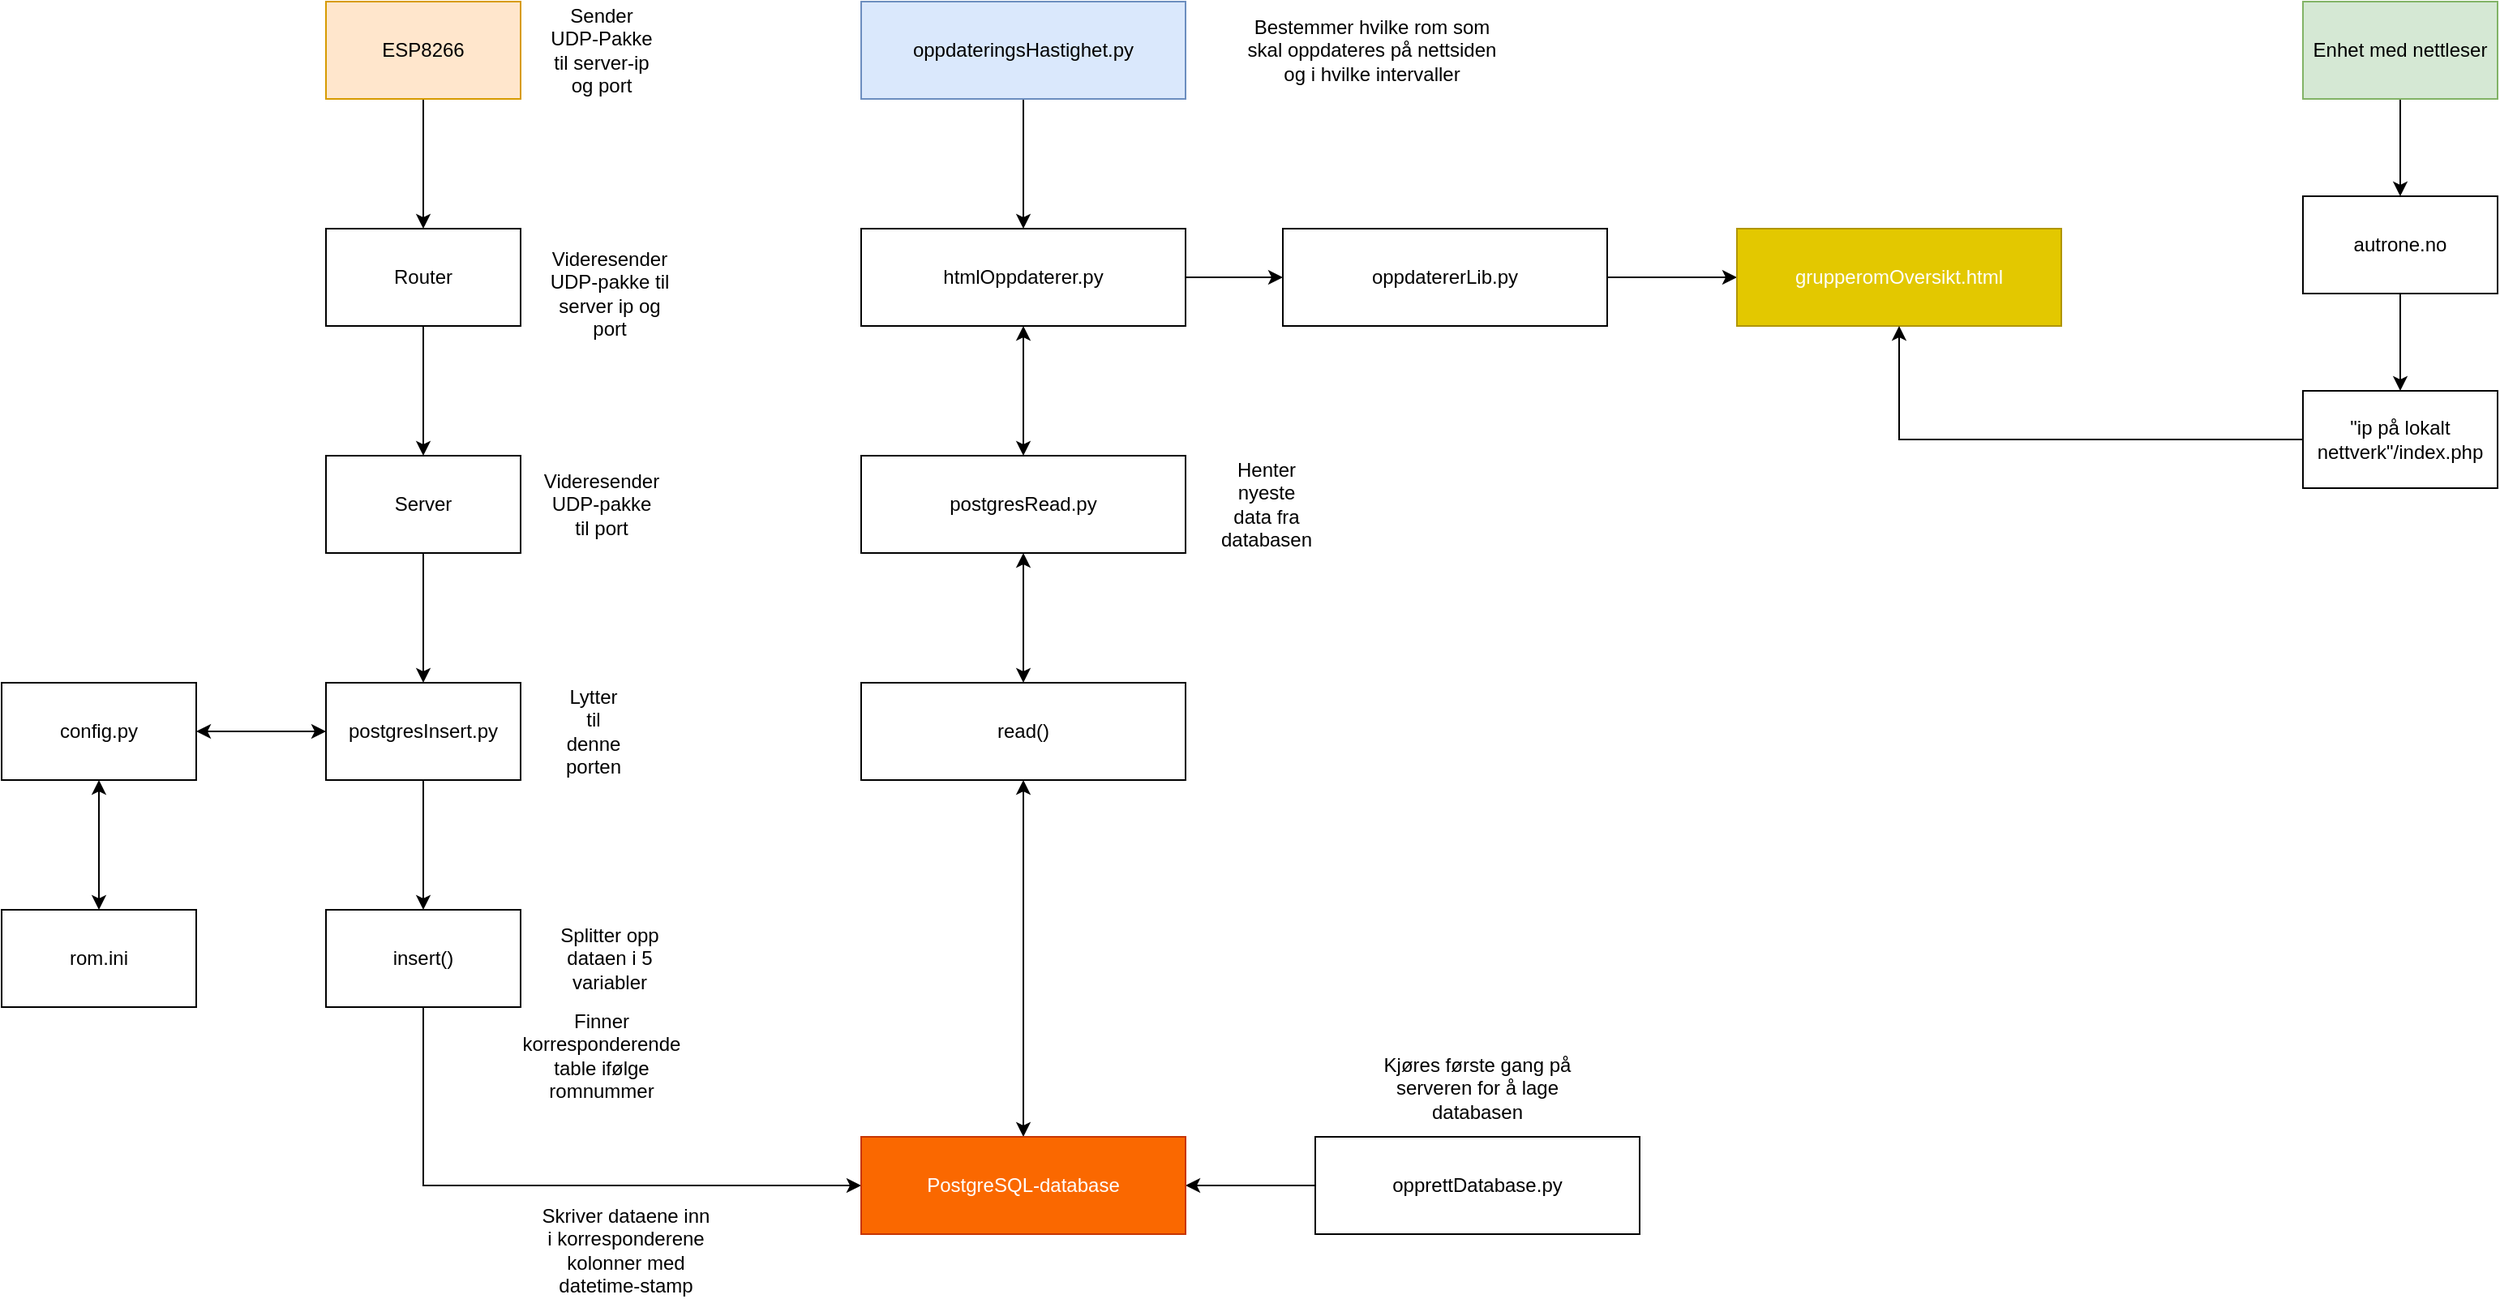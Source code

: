 <mxfile version="10.6.7" type="device"><diagram name="Page-1" id="c7558073-3199-34d8-9f00-42111426c3f3"><mxGraphModel dx="1744" dy="551" grid="1" gridSize="10" guides="1" tooltips="1" connect="1" arrows="1" fold="1" page="1" pageScale="1" pageWidth="826" pageHeight="1169" background="#ffffff" math="0" shadow="0"><root><mxCell id="0"/><mxCell id="1" parent="0"/><mxCell id="VUN-q6pjiOJLbm9P_wCo-147" value="" style="edgeStyle=orthogonalEdgeStyle;rounded=0;orthogonalLoop=1;jettySize=auto;html=1;" edge="1" parent="1" source="VUN-q6pjiOJLbm9P_wCo-96" target="VUN-q6pjiOJLbm9P_wCo-146"><mxGeometry relative="1" as="geometry"/></mxCell><mxCell id="VUN-q6pjiOJLbm9P_wCo-96" value="ESP8266&lt;br&gt;" style="rounded=0;whiteSpace=wrap;html=1;fillColor=#ffe6cc;strokeColor=#d79b00;" vertex="1" parent="1"><mxGeometry x="20" y="20" width="120" height="60" as="geometry"/></mxCell><mxCell id="VUN-q6pjiOJLbm9P_wCo-149" value="" style="edgeStyle=orthogonalEdgeStyle;rounded=0;orthogonalLoop=1;jettySize=auto;html=1;" edge="1" parent="1" source="VUN-q6pjiOJLbm9P_wCo-146" target="VUN-q6pjiOJLbm9P_wCo-148"><mxGeometry relative="1" as="geometry"/></mxCell><mxCell id="VUN-q6pjiOJLbm9P_wCo-146" value="Router&lt;br&gt;" style="rounded=0;whiteSpace=wrap;html=1;" vertex="1" parent="1"><mxGeometry x="20" y="160" width="120" height="60" as="geometry"/></mxCell><mxCell id="VUN-q6pjiOJLbm9P_wCo-153" value="" style="edgeStyle=orthogonalEdgeStyle;rounded=0;orthogonalLoop=1;jettySize=auto;html=1;" edge="1" parent="1" source="VUN-q6pjiOJLbm9P_wCo-148" target="VUN-q6pjiOJLbm9P_wCo-152"><mxGeometry relative="1" as="geometry"/></mxCell><mxCell id="VUN-q6pjiOJLbm9P_wCo-148" value="Server" style="rounded=0;whiteSpace=wrap;html=1;" vertex="1" parent="1"><mxGeometry x="20" y="300" width="120" height="60" as="geometry"/></mxCell><mxCell id="VUN-q6pjiOJLbm9P_wCo-155" value="" style="edgeStyle=orthogonalEdgeStyle;rounded=0;orthogonalLoop=1;jettySize=auto;html=1;" edge="1" parent="1" source="VUN-q6pjiOJLbm9P_wCo-152" target="VUN-q6pjiOJLbm9P_wCo-154"><mxGeometry relative="1" as="geometry"/></mxCell><mxCell id="VUN-q6pjiOJLbm9P_wCo-164" value="" style="edgeStyle=orthogonalEdgeStyle;rounded=0;orthogonalLoop=1;jettySize=auto;html=1;startArrow=classic;startFill=1;" edge="1" parent="1" source="VUN-q6pjiOJLbm9P_wCo-152" target="VUN-q6pjiOJLbm9P_wCo-163"><mxGeometry relative="1" as="geometry"/></mxCell><mxCell id="VUN-q6pjiOJLbm9P_wCo-152" value="postgresInsert.py&lt;br&gt;" style="rounded=0;whiteSpace=wrap;html=1;" vertex="1" parent="1"><mxGeometry x="20" y="440" width="120" height="60" as="geometry"/></mxCell><mxCell id="VUN-q6pjiOJLbm9P_wCo-166" value="" style="edgeStyle=orthogonalEdgeStyle;rounded=0;orthogonalLoop=1;jettySize=auto;html=1;endArrow=classic;endFill=1;startArrow=classic;startFill=1;" edge="1" parent="1" source="VUN-q6pjiOJLbm9P_wCo-163" target="VUN-q6pjiOJLbm9P_wCo-165"><mxGeometry relative="1" as="geometry"/></mxCell><mxCell id="VUN-q6pjiOJLbm9P_wCo-163" value="config.py" style="rounded=0;whiteSpace=wrap;html=1;" vertex="1" parent="1"><mxGeometry x="-180" y="440" width="120" height="60" as="geometry"/></mxCell><mxCell id="VUN-q6pjiOJLbm9P_wCo-165" value="rom.ini" style="rounded=0;whiteSpace=wrap;html=1;" vertex="1" parent="1"><mxGeometry x="-180" y="580" width="120" height="60" as="geometry"/></mxCell><mxCell id="VUN-q6pjiOJLbm9P_wCo-161" value="" style="edgeStyle=orthogonalEdgeStyle;rounded=0;orthogonalLoop=1;jettySize=auto;html=1;entryX=0;entryY=0.5;entryDx=0;entryDy=0;" edge="1" parent="1" source="VUN-q6pjiOJLbm9P_wCo-154" target="VUN-q6pjiOJLbm9P_wCo-139"><mxGeometry relative="1" as="geometry"><mxPoint x="380" y="750" as="targetPoint"/><Array as="points"><mxPoint x="80" y="750"/></Array></mxGeometry></mxCell><mxCell id="VUN-q6pjiOJLbm9P_wCo-154" value="insert()" style="rounded=0;whiteSpace=wrap;html=1;" vertex="1" parent="1"><mxGeometry x="20" y="580" width="120" height="60" as="geometry"/></mxCell><mxCell id="VUN-q6pjiOJLbm9P_wCo-98" value="Sender UDP-Pakke til server-ip og port&lt;br&gt;" style="text;html=1;strokeColor=none;fillColor=none;align=center;verticalAlign=middle;whiteSpace=wrap;rounded=0;" vertex="1" parent="1"><mxGeometry x="155" y="40" width="70" height="20" as="geometry"/></mxCell><mxCell id="VUN-q6pjiOJLbm9P_wCo-101" value="Videresender UDP-pakke til server ip og port" style="text;html=1;strokeColor=none;fillColor=none;align=center;verticalAlign=middle;whiteSpace=wrap;rounded=0;" vertex="1" parent="1"><mxGeometry x="155" y="190" width="80" height="20" as="geometry"/></mxCell><mxCell id="VUN-q6pjiOJLbm9P_wCo-105" value="Videresender UDP-pakke til port" style="text;html=1;strokeColor=none;fillColor=none;align=center;verticalAlign=middle;whiteSpace=wrap;rounded=0;" vertex="1" parent="1"><mxGeometry x="170" y="320" width="40" height="20" as="geometry"/></mxCell><mxCell id="VUN-q6pjiOJLbm9P_wCo-107" value="Lytter til denne porten" style="text;html=1;strokeColor=none;fillColor=none;align=center;verticalAlign=middle;whiteSpace=wrap;rounded=0;" vertex="1" parent="1"><mxGeometry x="165" y="460" width="40" height="20" as="geometry"/></mxCell><mxCell id="VUN-q6pjiOJLbm9P_wCo-109" value="Splitter opp dataen i 5 variabler" style="text;html=1;strokeColor=none;fillColor=none;align=center;verticalAlign=middle;whiteSpace=wrap;rounded=0;" vertex="1" parent="1"><mxGeometry x="150" y="600" width="90" height="20" as="geometry"/></mxCell><mxCell id="VUN-q6pjiOJLbm9P_wCo-111" value="Finner korresponderende table ifølge romnummer&lt;br&gt;" style="text;html=1;strokeColor=none;fillColor=none;align=center;verticalAlign=middle;whiteSpace=wrap;rounded=0;" vertex="1" parent="1"><mxGeometry x="170" y="660" width="40" height="20" as="geometry"/></mxCell><mxCell id="VUN-q6pjiOJLbm9P_wCo-115" value="Skriver dataene inn i korresponderene kolonner med datetime-stamp&lt;br&gt;" style="text;html=1;strokeColor=none;fillColor=none;align=center;verticalAlign=middle;whiteSpace=wrap;rounded=0;" vertex="1" parent="1"><mxGeometry x="150" y="780" width="110" height="20" as="geometry"/></mxCell><mxCell id="VUN-q6pjiOJLbm9P_wCo-128" value="" style="edgeStyle=orthogonalEdgeStyle;rounded=0;orthogonalLoop=1;jettySize=auto;html=1;" edge="1" parent="1" source="VUN-q6pjiOJLbm9P_wCo-125" target="VUN-q6pjiOJLbm9P_wCo-127"><mxGeometry relative="1" as="geometry"/></mxCell><mxCell id="VUN-q6pjiOJLbm9P_wCo-125" value="oppdateringsHastighet.py" style="rounded=0;whiteSpace=wrap;html=1;fillColor=#dae8fc;strokeColor=#6c8ebf;" vertex="1" parent="1"><mxGeometry x="350" y="20" width="200" height="60" as="geometry"/></mxCell><mxCell id="VUN-q6pjiOJLbm9P_wCo-130" value="" style="edgeStyle=orthogonalEdgeStyle;rounded=0;orthogonalLoop=1;jettySize=auto;html=1;startArrow=none;startFill=0;" edge="1" parent="1" source="VUN-q6pjiOJLbm9P_wCo-127" target="VUN-q6pjiOJLbm9P_wCo-129"><mxGeometry relative="1" as="geometry"/></mxCell><mxCell id="VUN-q6pjiOJLbm9P_wCo-134" value="" style="edgeStyle=orthogonalEdgeStyle;rounded=0;orthogonalLoop=1;jettySize=auto;html=1;startArrow=classic;startFill=1;" edge="1" parent="1" source="VUN-q6pjiOJLbm9P_wCo-127" target="VUN-q6pjiOJLbm9P_wCo-133"><mxGeometry relative="1" as="geometry"/></mxCell><mxCell id="VUN-q6pjiOJLbm9P_wCo-127" value="htmlOppdaterer.py" style="rounded=0;whiteSpace=wrap;html=1;" vertex="1" parent="1"><mxGeometry x="350" y="160" width="200" height="60" as="geometry"/></mxCell><mxCell id="VUN-q6pjiOJLbm9P_wCo-136" value="" style="edgeStyle=orthogonalEdgeStyle;rounded=0;orthogonalLoop=1;jettySize=auto;html=1;startArrow=classic;startFill=1;" edge="1" parent="1" source="VUN-q6pjiOJLbm9P_wCo-133" target="VUN-q6pjiOJLbm9P_wCo-135"><mxGeometry relative="1" as="geometry"/></mxCell><mxCell id="VUN-q6pjiOJLbm9P_wCo-133" value="postgresRead.py&lt;br&gt;" style="rounded=0;whiteSpace=wrap;html=1;" vertex="1" parent="1"><mxGeometry x="350" y="300" width="200" height="60" as="geometry"/></mxCell><mxCell id="VUN-q6pjiOJLbm9P_wCo-138" value="" style="edgeStyle=orthogonalEdgeStyle;rounded=0;orthogonalLoop=1;jettySize=auto;html=1;startArrow=classic;startFill=1;" edge="1" parent="1" source="VUN-q6pjiOJLbm9P_wCo-135" target="VUN-q6pjiOJLbm9P_wCo-139"><mxGeometry relative="1" as="geometry"><mxPoint x="450" y="580" as="targetPoint"/></mxGeometry></mxCell><mxCell id="VUN-q6pjiOJLbm9P_wCo-135" value="read()&lt;br&gt;" style="rounded=0;whiteSpace=wrap;html=1;" vertex="1" parent="1"><mxGeometry x="350" y="440" width="200" height="60" as="geometry"/></mxCell><mxCell id="VUN-q6pjiOJLbm9P_wCo-183" value="" style="edgeStyle=orthogonalEdgeStyle;rounded=0;orthogonalLoop=1;jettySize=auto;html=1;startArrow=classic;startFill=1;endArrow=none;endFill=0;" edge="1" parent="1" source="VUN-q6pjiOJLbm9P_wCo-139" target="VUN-q6pjiOJLbm9P_wCo-182"><mxGeometry relative="1" as="geometry"/></mxCell><mxCell id="VUN-q6pjiOJLbm9P_wCo-139" value="PostgreSQL-database" style="rounded=0;whiteSpace=wrap;html=1;fillColor=#fa6800;strokeColor=#C73500;fontColor=#ffffff;" vertex="1" parent="1"><mxGeometry x="350" y="720" width="200" height="60" as="geometry"/></mxCell><mxCell id="VUN-q6pjiOJLbm9P_wCo-182" value="opprettDatabase.py" style="rounded=0;whiteSpace=wrap;html=1;" vertex="1" parent="1"><mxGeometry x="630" y="720" width="200" height="60" as="geometry"/></mxCell><mxCell id="VUN-q6pjiOJLbm9P_wCo-169" value="" style="edgeStyle=orthogonalEdgeStyle;rounded=0;orthogonalLoop=1;jettySize=auto;html=1;startArrow=none;startFill=0;endArrow=classic;endFill=1;" edge="1" parent="1" source="VUN-q6pjiOJLbm9P_wCo-129" target="VUN-q6pjiOJLbm9P_wCo-168"><mxGeometry relative="1" as="geometry"/></mxCell><mxCell id="VUN-q6pjiOJLbm9P_wCo-129" value="oppdatererLib.py" style="rounded=0;whiteSpace=wrap;html=1;" vertex="1" parent="1"><mxGeometry x="610" y="160" width="200" height="60" as="geometry"/></mxCell><mxCell id="VUN-q6pjiOJLbm9P_wCo-168" value="grupperomOversikt.html" style="rounded=0;whiteSpace=wrap;html=1;fillColor=#e3c800;strokeColor=#B09500;fontColor=#ffffff;" vertex="1" parent="1"><mxGeometry x="890" y="160" width="200" height="60" as="geometry"/></mxCell><mxCell id="VUN-q6pjiOJLbm9P_wCo-141" style="edgeStyle=orthogonalEdgeStyle;rounded=0;orthogonalLoop=1;jettySize=auto;html=1;exitX=0.5;exitY=1;exitDx=0;exitDy=0;" edge="1" parent="1" source="VUN-q6pjiOJLbm9P_wCo-111" target="VUN-q6pjiOJLbm9P_wCo-111"><mxGeometry relative="1" as="geometry"/></mxCell><mxCell id="VUN-q6pjiOJLbm9P_wCo-167" value="Bestemmer hvilke rom som skal oppdateres på nettsiden og i hvilke intervaller" style="text;html=1;strokeColor=none;fillColor=none;align=center;verticalAlign=middle;whiteSpace=wrap;rounded=0;" vertex="1" parent="1"><mxGeometry x="580" y="40" width="170" height="20" as="geometry"/></mxCell><mxCell id="VUN-q6pjiOJLbm9P_wCo-173" value="" style="edgeStyle=orthogonalEdgeStyle;rounded=0;orthogonalLoop=1;jettySize=auto;html=1;startArrow=none;startFill=0;endArrow=classic;endFill=1;" edge="1" parent="1" source="VUN-q6pjiOJLbm9P_wCo-171" target="VUN-q6pjiOJLbm9P_wCo-172"><mxGeometry relative="1" as="geometry"/></mxCell><mxCell id="VUN-q6pjiOJLbm9P_wCo-171" value="Enhet med nettleser" style="rounded=0;whiteSpace=wrap;html=1;fillColor=#d5e8d4;strokeColor=#82b366;" vertex="1" parent="1"><mxGeometry x="1239" y="20" width="120" height="60" as="geometry"/></mxCell><mxCell id="VUN-q6pjiOJLbm9P_wCo-175" value="" style="edgeStyle=orthogonalEdgeStyle;rounded=0;orthogonalLoop=1;jettySize=auto;html=1;startArrow=none;startFill=0;endArrow=classic;endFill=1;" edge="1" parent="1" source="VUN-q6pjiOJLbm9P_wCo-172" target="VUN-q6pjiOJLbm9P_wCo-174"><mxGeometry relative="1" as="geometry"/></mxCell><mxCell id="VUN-q6pjiOJLbm9P_wCo-172" value="autrone.no" style="rounded=0;whiteSpace=wrap;html=1;" vertex="1" parent="1"><mxGeometry x="1239" y="140" width="120" height="60" as="geometry"/></mxCell><mxCell id="VUN-q6pjiOJLbm9P_wCo-179" value="" style="edgeStyle=orthogonalEdgeStyle;rounded=0;orthogonalLoop=1;jettySize=auto;html=1;startArrow=none;startFill=0;endArrow=classic;endFill=1;entryX=0.5;entryY=1;entryDx=0;entryDy=0;" edge="1" parent="1" source="VUN-q6pjiOJLbm9P_wCo-174" target="VUN-q6pjiOJLbm9P_wCo-168"><mxGeometry relative="1" as="geometry"><mxPoint x="1159" y="400" as="targetPoint"/></mxGeometry></mxCell><mxCell id="VUN-q6pjiOJLbm9P_wCo-174" value="&quot;ip på lokalt nettverk&quot;/index.php" style="rounded=0;whiteSpace=wrap;html=1;" vertex="1" parent="1"><mxGeometry x="1239" y="260" width="120" height="60" as="geometry"/></mxCell><mxCell id="VUN-q6pjiOJLbm9P_wCo-180" value="Henter nyeste data fra databasen&lt;br&gt;" style="text;html=1;strokeColor=none;fillColor=none;align=center;verticalAlign=middle;whiteSpace=wrap;rounded=0;" vertex="1" parent="1"><mxGeometry x="580" y="320" width="40" height="20" as="geometry"/></mxCell><mxCell id="VUN-q6pjiOJLbm9P_wCo-184" value="Kjøres første gang på serveren for å lage databasen&lt;br&gt;" style="text;html=1;strokeColor=none;fillColor=none;align=center;verticalAlign=middle;whiteSpace=wrap;rounded=0;" vertex="1" parent="1"><mxGeometry x="660" y="680" width="140" height="20" as="geometry"/></mxCell></root></mxGraphModel></diagram></mxfile>